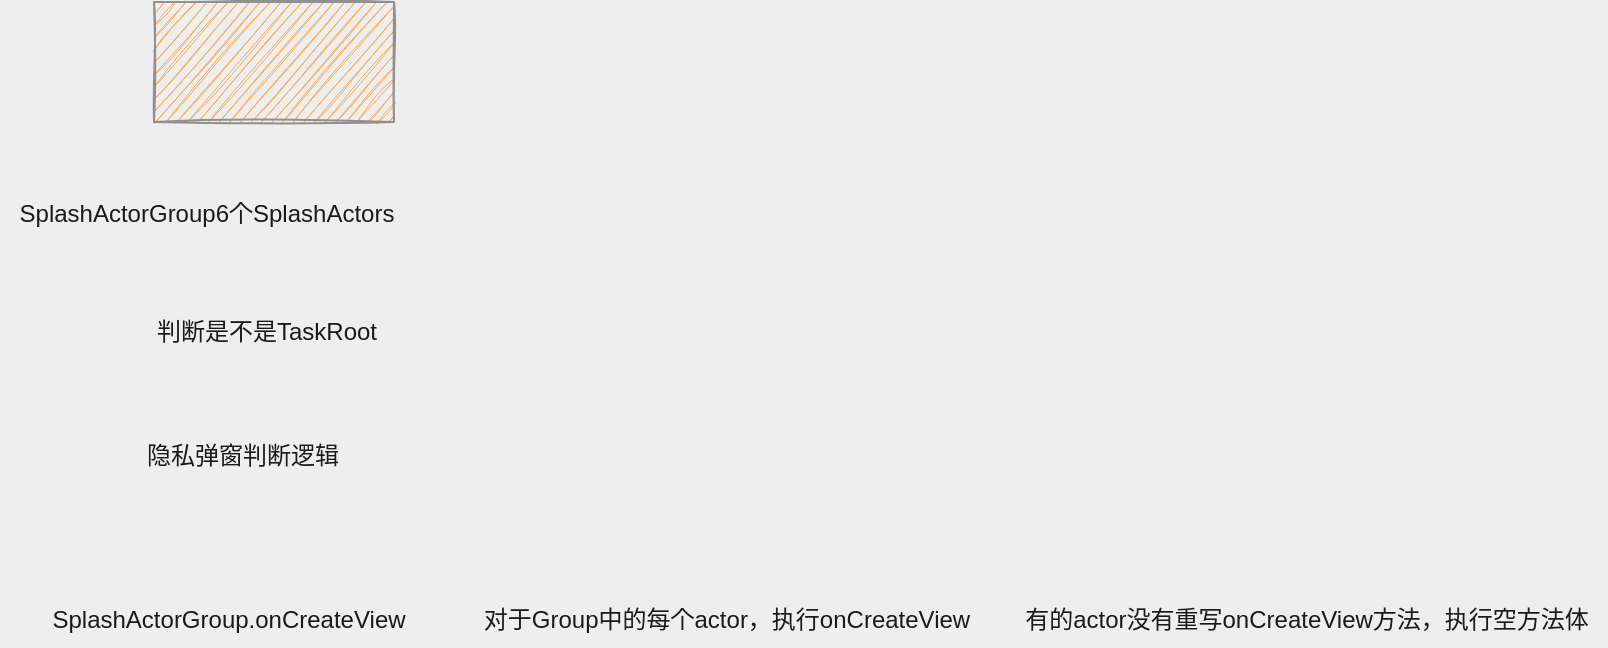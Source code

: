 <mxfile version="20.0.4" type="github" pages="2">
  <diagram id="1vxpSgq5csgqf0Tu3X_H" name="在微博">
    <mxGraphModel dx="946" dy="536" grid="0" gridSize="10" guides="1" tooltips="1" connect="1" arrows="1" fold="1" page="1" pageScale="1" pageWidth="827" pageHeight="1169" background="#EEEEEE" math="0" shadow="0">
      <root>
        <mxCell id="0" />
        <mxCell id="1" parent="0" />
        <mxCell id="3ZjeZrgAG58Rw7lWdJt2-2" value="" style="rounded=0;whiteSpace=wrap;html=1;sketch=1;fillColor=#F5AB50;strokeColor=#909090;fontColor=#1A1A1A;" vertex="1" parent="1">
          <mxGeometry x="262" y="131" width="120" height="60" as="geometry" />
        </mxCell>
        <mxCell id="3ZjeZrgAG58Rw7lWdJt2-4" value="判断是不是TaskRoot" style="text;html=1;align=center;verticalAlign=middle;resizable=0;points=[];autosize=1;strokeColor=none;fillColor=none;fontColor=#1A1A1A;" vertex="1" parent="1">
          <mxGeometry x="254" y="283" width="128" height="26" as="geometry" />
        </mxCell>
        <mxCell id="3ZjeZrgAG58Rw7lWdJt2-5" value="隐私弹窗判断逻辑" style="text;html=1;align=center;verticalAlign=middle;resizable=0;points=[];autosize=1;strokeColor=none;fillColor=none;fontColor=#1A1A1A;" vertex="1" parent="1">
          <mxGeometry x="249" y="345" width="114" height="26" as="geometry" />
        </mxCell>
        <mxCell id="3ZjeZrgAG58Rw7lWdJt2-6" value="SplashActorGroup6个SplashActors" style="text;html=1;align=center;verticalAlign=middle;resizable=0;points=[];autosize=1;strokeColor=none;fillColor=none;fontColor=#1A1A1A;" vertex="1" parent="1">
          <mxGeometry x="185" y="224" width="205" height="26" as="geometry" />
        </mxCell>
        <mxCell id="3ZjeZrgAG58Rw7lWdJt2-7" value="SplashActorGroup.onCreateView" style="text;html=1;align=center;verticalAlign=middle;resizable=0;points=[];autosize=1;strokeColor=none;fillColor=none;fontColor=#1A1A1A;" vertex="1" parent="1">
          <mxGeometry x="201" y="427" width="195" height="26" as="geometry" />
        </mxCell>
        <mxCell id="3ZjeZrgAG58Rw7lWdJt2-9" value="对于Group中的每个actor，执行onCreateView" style="text;html=1;align=center;verticalAlign=middle;resizable=0;points=[];autosize=1;strokeColor=none;fillColor=none;fontColor=#1A1A1A;" vertex="1" parent="1">
          <mxGeometry x="417" y="427" width="261" height="26" as="geometry" />
        </mxCell>
        <mxCell id="3ZjeZrgAG58Rw7lWdJt2-10" value="有的actor没有重写onCreateView方法，执行空方法体" style="text;html=1;align=center;verticalAlign=middle;resizable=0;points=[];autosize=1;strokeColor=none;fillColor=none;fontColor=#1A1A1A;" vertex="1" parent="1">
          <mxGeometry x="688" y="427" width="300" height="26" as="geometry" />
        </mxCell>
      </root>
    </mxGraphModel>
  </diagram>
  <diagram id="6LzY-GwxLYfI5oQ5h1-i" name="毕业论文">
    <mxGraphModel dx="946" dy="646" grid="0" gridSize="10" guides="1" tooltips="1" connect="1" arrows="1" fold="1" page="1" pageScale="1" pageWidth="827" pageHeight="1169" background="#ffffff" math="1" shadow="0">
      <root>
        <mxCell id="0" />
        <mxCell id="1" parent="0" />
        <mxCell id="in8CJnlPPp7zi62RLzR5-90" value="" style="group;rounded=0;" parent="1" vertex="1" connectable="0">
          <mxGeometry x="499" y="676" width="182" height="255" as="geometry" />
        </mxCell>
        <mxCell id="in8CJnlPPp7zi62RLzR5-53" value="" style="shape=cylinder3;whiteSpace=wrap;html=1;boundedLbl=1;backgroundOutline=1;size=15;fillColor=#fff2cc;strokeColor=#d6b656;rounded=0;" parent="in8CJnlPPp7zi62RLzR5-90" vertex="1">
          <mxGeometry width="182" height="255" as="geometry" />
        </mxCell>
        <mxCell id="in8CJnlPPp7zi62RLzR5-27" value="$$R_1$$" style="shape=cylinder3;whiteSpace=wrap;html=1;boundedLbl=1;backgroundOutline=1;size=15;fillColor=#d5e8d4;strokeColor=#82b366;rounded=0;" parent="in8CJnlPPp7zi62RLzR5-90" vertex="1">
          <mxGeometry x="28" y="41" width="129" height="79" as="geometry" />
        </mxCell>
        <mxCell id="in8CJnlPPp7zi62RLzR5-28" value="$$R_2$$" style="shape=cylinder3;whiteSpace=wrap;html=1;boundedLbl=1;backgroundOutline=1;size=15;fillColor=#dae8fc;strokeColor=#6c8ebf;rounded=0;" parent="in8CJnlPPp7zi62RLzR5-90" vertex="1">
          <mxGeometry x="28" y="131" width="129" height="79" as="geometry" />
        </mxCell>
        <mxCell id="wbnTD-iwvaI9E5Lmj2qQ-2" value="$$R_1$$" style="shape=cylinder3;whiteSpace=wrap;html=1;boundedLbl=1;backgroundOutline=1;size=15;fillColor=#d5e8d4;strokeColor=#82b366;rounded=0;" parent="1" vertex="1">
          <mxGeometry x="499" y="145" width="60" height="80" as="geometry" />
        </mxCell>
        <mxCell id="wbnTD-iwvaI9E5Lmj2qQ-3" value="$$R_2$$" style="shape=cylinder3;whiteSpace=wrap;html=1;boundedLbl=1;backgroundOutline=1;size=15;fillColor=#dae8fc;strokeColor=#6c8ebf;rounded=0;" parent="1" vertex="1">
          <mxGeometry x="499" y="251" width="60" height="80" as="geometry" />
        </mxCell>
        <mxCell id="wbnTD-iwvaI9E5Lmj2qQ-4" value="真实环境" style="rounded=0;whiteSpace=wrap;html=1;fillColor=#dae8fc;strokeColor=#6c8ebf;" parent="1" vertex="1">
          <mxGeometry x="72" y="291" width="90" height="40" as="geometry" />
        </mxCell>
        <mxCell id="wbnTD-iwvaI9E5Lmj2qQ-5" value="仿真器环境" style="rounded=0;whiteSpace=wrap;html=1;fillColor=#d5e8d4;strokeColor=#82b366;" parent="1" vertex="1">
          <mxGeometry x="72" y="145" width="90" height="40" as="geometry" />
        </mxCell>
        <mxCell id="LDNhD_ikxuT9xY4Xif5G-1" style="edgeStyle=orthogonalEdgeStyle;rounded=0;orthogonalLoop=1;jettySize=auto;html=1;exitX=1;exitY=0.5;exitDx=0;exitDy=0;exitPerimeter=0;entryX=1;entryY=0.5;entryDx=0;entryDy=0;entryPerimeter=0;fontSize=14;strokeWidth=2;" parent="1" source="wbnTD-iwvaI9E5Lmj2qQ-6" target="wbnTD-iwvaI9E5Lmj2qQ-2" edge="1">
          <mxGeometry relative="1" as="geometry">
            <Array as="points">
              <mxPoint x="681" y="414" />
              <mxPoint x="681" y="185" />
            </Array>
          </mxGeometry>
        </mxCell>
        <mxCell id="LDNhD_ikxuT9xY4Xif5G-4" value="使用离线数据初始化" style="edgeLabel;html=1;align=center;verticalAlign=middle;resizable=0;points=[];fontSize=14;rounded=0;" parent="LDNhD_ikxuT9xY4Xif5G-1" vertex="1" connectable="0">
          <mxGeometry x="-0.418" y="1" relative="1" as="geometry">
            <mxPoint x="1" as="offset" />
          </mxGeometry>
        </mxCell>
        <mxCell id="wbnTD-iwvaI9E5Lmj2qQ-6" value="$$离线数据D$$" style="shape=cylinder3;whiteSpace=wrap;html=1;boundedLbl=1;backgroundOutline=1;size=15;fillColor=#dae8fc;strokeColor=#6c8ebf;rounded=0;" parent="1" vertex="1">
          <mxGeometry x="305" y="374" width="100" height="80" as="geometry" />
        </mxCell>
        <mxCell id="LDNhD_ikxuT9xY4Xif5G-2" value="" style="endArrow=classic;html=1;rounded=0;fontSize=14;strokeWidth=2;entryX=1;entryY=0.5;entryDx=0;entryDy=0;entryPerimeter=0;" parent="1" target="wbnTD-iwvaI9E5Lmj2qQ-3" edge="1">
          <mxGeometry width="50" height="50" relative="1" as="geometry">
            <mxPoint x="683" y="291" as="sourcePoint" />
            <mxPoint x="563" y="301.5" as="targetPoint" />
          </mxGeometry>
        </mxCell>
        <mxCell id="pvRorkdOcFRVt22xa30s-7" value="$$Agent$$" style="text;html=1;align=center;verticalAlign=middle;resizable=0;points=[];autosize=1;strokeColor=none;fillColor=none;rounded=0;" parent="1" vertex="1">
          <mxGeometry x="324.647" y="139" width="68" height="18" as="geometry" />
        </mxCell>
        <mxCell id="LDNhD_ikxuT9xY4Xif5G-23" value="" style="endArrow=none;html=1;rounded=0;fontSize=14;strokeWidth=2;entryX=0;entryY=0.5;entryDx=0;entryDy=0;entryPerimeter=0;edgeStyle=orthogonalEdgeStyle;fillColor=#dae8fc;strokeColor=#6c8ebf;" parent="1" edge="1">
          <mxGeometry width="50" height="50" relative="1" as="geometry">
            <mxPoint x="470" y="207" as="sourcePoint" />
            <mxPoint x="500" y="291" as="targetPoint" />
            <Array as="points">
              <mxPoint x="470" y="291" />
            </Array>
          </mxGeometry>
        </mxCell>
        <mxCell id="LDNhD_ikxuT9xY4Xif5G-24" value="" style="endArrow=none;html=1;rounded=0;fontSize=14;strokeWidth=2;entryX=0;entryY=0;entryDx=0;entryDy=27.5;entryPerimeter=0;edgeStyle=orthogonalEdgeStyle;fillColor=#d5e8d4;strokeColor=#82b366;" parent="1" edge="1">
          <mxGeometry width="50" height="50" relative="1" as="geometry">
            <mxPoint x="470" y="208" as="sourcePoint" />
            <mxPoint x="500" y="172.5" as="targetPoint" />
            <Array as="points">
              <mxPoint x="470" y="173" />
            </Array>
          </mxGeometry>
        </mxCell>
        <mxCell id="pvRorkdOcFRVt22xa30s-8" value="" style="group;rounded=0;" parent="1" vertex="1" connectable="0">
          <mxGeometry x="271" y="168.78" width="200.82" height="173.22" as="geometry" />
        </mxCell>
        <mxCell id="pvRorkdOcFRVt22xa30s-6" value="" style="rounded=0;whiteSpace=wrap;html=1;strokeColor=#d6b656;perimeterSpacing=0;fillColor=#fff2cc;" parent="pvRorkdOcFRVt22xa30s-8" vertex="1">
          <mxGeometry width="186" height="150.22" as="geometry" />
        </mxCell>
        <mxCell id="pvRorkdOcFRVt22xa30s-3" value="$$Actor1$$" style="rounded=0;whiteSpace=wrap;html=1;strokeColor=#3399FF;" parent="pvRorkdOcFRVt22xa30s-8" vertex="1">
          <mxGeometry x="11.001" y="28.766" width="71.314" height="28.766" as="geometry" />
        </mxCell>
        <mxCell id="pvRorkdOcFRVt22xa30s-4" value="$$Actor2$$" style="rounded=0;whiteSpace=wrap;html=1;strokeColor=#3399FF;" parent="pvRorkdOcFRVt22xa30s-8" vertex="1">
          <mxGeometry x="57.343" y="117.222" width="71.314" height="28.766" as="geometry" />
        </mxCell>
        <mxCell id="LDNhD_ikxuT9xY4Xif5G-8" value="$$Critic$$" style="rounded=0;whiteSpace=wrap;html=1;strokeColor=#3399FF;" parent="pvRorkdOcFRVt22xa30s-8" vertex="1">
          <mxGeometry x="98.161" y="28.766" width="71.314" height="28.766" as="geometry" />
        </mxCell>
        <mxCell id="LDNhD_ikxuT9xY4Xif5G-11" value="" style="endArrow=classic;startArrow=classic;html=1;rounded=0;fontSize=14;strokeWidth=2;edgeStyle=orthogonalEdgeStyle;entryX=0;entryY=0.5;entryDx=0;entryDy=0;exitX=1;exitY=0.5;exitDx=0;exitDy=0;fillColor=#dae8fc;strokeColor=#6c8ebf;" parent="1" source="wbnTD-iwvaI9E5Lmj2qQ-4" target="pvRorkdOcFRVt22xa30s-3" edge="1">
          <mxGeometry width="50" height="50" relative="1" as="geometry">
            <mxPoint x="324" y="295" as="sourcePoint" />
            <mxPoint x="374" y="245" as="targetPoint" />
          </mxGeometry>
        </mxCell>
        <mxCell id="LDNhD_ikxuT9xY4Xif5G-16" value="与真实环境交互" style="edgeLabel;html=1;align=center;verticalAlign=middle;resizable=0;points=[];fontSize=14;rounded=0;" parent="LDNhD_ikxuT9xY4Xif5G-11" vertex="1" connectable="0">
          <mxGeometry x="0.095" y="2" relative="1" as="geometry">
            <mxPoint as="offset" />
          </mxGeometry>
        </mxCell>
        <mxCell id="LDNhD_ikxuT9xY4Xif5G-25" value="" style="endArrow=classic;html=1;rounded=0;fontSize=14;strokeWidth=2;" parent="1" target="LDNhD_ikxuT9xY4Xif5G-8" edge="1">
          <mxGeometry width="50" height="50" relative="1" as="geometry">
            <mxPoint x="472" y="210" as="sourcePoint" />
            <mxPoint x="374" y="245" as="targetPoint" />
          </mxGeometry>
        </mxCell>
        <mxCell id="LDNhD_ikxuT9xY4Xif5G-18" value="" style="endArrow=classic;startArrow=classic;html=1;rounded=0;fontSize=14;strokeWidth=2;entryX=0.5;entryY=1;entryDx=0;entryDy=0;entryPerimeter=0;edgeStyle=orthogonalEdgeStyle;exitX=0.5;exitY=1;exitDx=0;exitDy=0;fillColor=#dae8fc;strokeColor=#6c8ebf;" parent="1" source="pvRorkdOcFRVt22xa30s-3" target="wbnTD-iwvaI9E5Lmj2qQ-3" edge="1">
          <mxGeometry width="50" height="50" relative="1" as="geometry">
            <mxPoint x="324" y="295" as="sourcePoint" />
            <mxPoint x="374" y="245" as="targetPoint" />
            <Array as="points">
              <mxPoint x="318" y="355" />
              <mxPoint x="529" y="355" />
            </Array>
          </mxGeometry>
        </mxCell>
        <mxCell id="LDNhD_ikxuT9xY4Xif5G-26" value="真实环境中的转移" style="edgeLabel;html=1;align=center;verticalAlign=middle;resizable=0;points=[];fontSize=14;rounded=0;" parent="LDNhD_ikxuT9xY4Xif5G-18" vertex="1" connectable="0">
          <mxGeometry x="0.11" y="-1" relative="1" as="geometry">
            <mxPoint as="offset" />
          </mxGeometry>
        </mxCell>
        <mxCell id="LDNhD_ikxuT9xY4Xif5G-31" style="edgeStyle=orthogonalEdgeStyle;rounded=0;orthogonalLoop=1;jettySize=auto;html=1;exitX=0;exitY=0;exitDx=0;exitDy=52.5;exitPerimeter=0;fontSize=14;strokeWidth=2;fillColor=#dae8fc;strokeColor=#6c8ebf;" parent="1" source="wbnTD-iwvaI9E5Lmj2qQ-3" edge="1">
          <mxGeometry relative="1" as="geometry">
            <mxPoint x="401" y="303" as="targetPoint" />
          </mxGeometry>
        </mxCell>
        <mxCell id="LDNhD_ikxuT9xY4Xif5G-10" style="edgeStyle=orthogonalEdgeStyle;rounded=0;orthogonalLoop=1;jettySize=auto;html=1;exitX=0.5;exitY=0;exitDx=0;exitDy=0;entryX=0.5;entryY=0;entryDx=0;entryDy=0;entryPerimeter=0;fontSize=14;strokeWidth=2;fillColor=#d5e8d4;strokeColor=#82b366;" parent="1" source="pvRorkdOcFRVt22xa30s-3" target="wbnTD-iwvaI9E5Lmj2qQ-2" edge="1">
          <mxGeometry relative="1" as="geometry" />
        </mxCell>
        <mxCell id="LDNhD_ikxuT9xY4Xif5G-27" value="仿真器中的转移" style="edgeLabel;html=1;align=center;verticalAlign=middle;resizable=0;points=[];fontSize=14;rounded=0;" parent="LDNhD_ikxuT9xY4Xif5G-10" vertex="1" connectable="0">
          <mxGeometry x="-0.112" y="4" relative="1" as="geometry">
            <mxPoint as="offset" />
          </mxGeometry>
        </mxCell>
        <mxCell id="LDNhD_ikxuT9xY4Xif5G-14" value="" style="endArrow=classic;startArrow=classic;html=1;rounded=0;fontSize=14;strokeWidth=2;entryX=1;entryY=0.5;entryDx=0;entryDy=0;edgeStyle=orthogonalEdgeStyle;exitX=0.5;exitY=0;exitDx=0;exitDy=0;fillColor=#d5e8d4;strokeColor=#82b366;" parent="1" source="pvRorkdOcFRVt22xa30s-3" target="wbnTD-iwvaI9E5Lmj2qQ-5" edge="1">
          <mxGeometry width="50" height="50" relative="1" as="geometry">
            <mxPoint x="324" y="195" as="sourcePoint" />
            <mxPoint x="158" y="356" as="targetPoint" />
          </mxGeometry>
        </mxCell>
        <mxCell id="LDNhD_ikxuT9xY4Xif5G-19" value="与仿真器交互" style="edgeLabel;html=1;align=center;verticalAlign=middle;resizable=0;points=[];fontSize=14;rounded=0;" parent="LDNhD_ikxuT9xY4Xif5G-14" vertex="1" connectable="0">
          <mxGeometry x="0.394" y="1" relative="1" as="geometry">
            <mxPoint as="offset" />
          </mxGeometry>
        </mxCell>
        <mxCell id="in8CJnlPPp7zi62RLzR5-29" value="真实环境" style="rounded=0;whiteSpace=wrap;html=1;fillColor=#dae8fc;strokeColor=#6c8ebf;" parent="1" vertex="1">
          <mxGeometry x="72" y="834" width="102" height="52" as="geometry" />
        </mxCell>
        <mxCell id="in8CJnlPPp7zi62RLzR5-30" value="仿真器环境" style="rounded=0;whiteSpace=wrap;html=1;fillColor=#d5e8d4;strokeColor=#82b366;" parent="1" vertex="1">
          <mxGeometry x="73" y="729.25" width="101" height="54.5" as="geometry" />
        </mxCell>
        <mxCell id="in8CJnlPPp7zi62RLzR5-33" value="&lt;font style=&quot;font-size: 13px&quot;&gt;$$离线数据D$$&lt;/font&gt;" style="shape=cylinder3;whiteSpace=wrap;html=1;boundedLbl=1;backgroundOutline=1;size=15;fillColor=#dae8fc;strokeColor=#6c8ebf;rounded=0;" parent="1" vertex="1">
          <mxGeometry x="540" y="1006" width="100" height="80" as="geometry" />
        </mxCell>
        <mxCell id="in8CJnlPPp7zi62RLzR5-60" value="" style="endArrow=none;html=1;rounded=0;edgeStyle=orthogonalEdgeStyle;exitX=1;exitY=0.5;exitDx=0;exitDy=0;exitPerimeter=0;strokeWidth=2;" parent="1" source="in8CJnlPPp7zi62RLzR5-33" edge="1">
          <mxGeometry width="50" height="50" relative="1" as="geometry">
            <mxPoint x="730" y="1056" as="sourcePoint" />
            <mxPoint x="816" y="754" as="targetPoint" />
          </mxGeometry>
        </mxCell>
        <mxCell id="in8CJnlPPp7zi62RLzR5-63" value="&lt;font style=&quot;font-size: 18px&quot;&gt;初始化&lt;/font&gt;" style="edgeLabel;html=1;align=center;verticalAlign=middle;resizable=0;points=[];rounded=0;" parent="in8CJnlPPp7zi62RLzR5-60" vertex="1" connectable="0">
          <mxGeometry x="0.211" relative="1" as="geometry">
            <mxPoint as="offset" />
          </mxGeometry>
        </mxCell>
        <mxCell id="in8CJnlPPp7zi62RLzR5-61" value="" style="endArrow=classic;html=1;rounded=0;entryX=1;entryY=0.5;entryDx=0;entryDy=0;entryPerimeter=0;strokeWidth=2;" parent="1" edge="1">
          <mxGeometry width="50" height="50" relative="1" as="geometry">
            <mxPoint x="816" y="754" as="sourcePoint" />
            <mxPoint x="656.0" y="754.5" as="targetPoint" />
            <Array as="points" />
          </mxGeometry>
        </mxCell>
        <mxCell id="in8CJnlPPp7zi62RLzR5-62" value="" style="endArrow=classic;html=1;rounded=0;entryX=1;entryY=0;entryDx=0;entryDy=51.75;entryPerimeter=0;strokeWidth=2;" parent="1" target="in8CJnlPPp7zi62RLzR5-28" edge="1">
          <mxGeometry width="50" height="50" relative="1" as="geometry">
            <mxPoint x="815" y="859" as="sourcePoint" />
            <mxPoint x="662.0" y="864.5" as="targetPoint" />
            <Array as="points" />
          </mxGeometry>
        </mxCell>
        <mxCell id="in8CJnlPPp7zi62RLzR5-74" value="&lt;font style=&quot;font-size: 18px&quot;&gt;$$Agent$$&lt;/font&gt;" style="rounded=0;whiteSpace=wrap;html=1;fontSize=13;strokeWidth=2;fillColor=#f8cecc;strokeColor=#b85450;" parent="1" vertex="1">
          <mxGeometry x="242" y="722" width="118" height="163" as="geometry" />
        </mxCell>
        <mxCell id="in8CJnlPPp7zi62RLzR5-75" value="" style="endArrow=classic;startArrow=classic;html=1;rounded=0;fontSize=18;strokeWidth=2;exitX=1;exitY=0.5;exitDx=0;exitDy=0;entryX=0;entryY=0.5;entryDx=0;entryDy=0;entryPerimeter=0;dashed=1;" parent="1" source="in8CJnlPPp7zi62RLzR5-30" target="in8CJnlPPp7zi62RLzR5-27" edge="1">
          <mxGeometry width="50" height="50" relative="1" as="geometry">
            <mxPoint x="423" y="880" as="sourcePoint" />
            <mxPoint x="473" y="830" as="targetPoint" />
          </mxGeometry>
        </mxCell>
        <mxCell id="in8CJnlPPp7zi62RLzR5-77" value="$$\{s,a,r,s&#39;,d\}$$" style="edgeLabel;html=1;align=center;verticalAlign=middle;resizable=0;points=[];fontSize=18;rounded=0;" parent="in8CJnlPPp7zi62RLzR5-75" vertex="1" connectable="0">
          <mxGeometry x="0.46" y="2" relative="1" as="geometry">
            <mxPoint as="offset" />
          </mxGeometry>
        </mxCell>
        <mxCell id="in8CJnlPPp7zi62RLzR5-76" value="" style="endArrow=classic;startArrow=classic;html=1;rounded=0;fontSize=18;strokeWidth=2;exitX=1;exitY=0.25;exitDx=0;exitDy=0;entryX=0;entryY=0.5;entryDx=0;entryDy=0;entryPerimeter=0;dashed=1;" parent="1" source="in8CJnlPPp7zi62RLzR5-29" target="in8CJnlPPp7zi62RLzR5-28" edge="1">
          <mxGeometry width="50" height="50" relative="1" as="geometry">
            <mxPoint x="423" y="880" as="sourcePoint" />
            <mxPoint x="473" y="830" as="targetPoint" />
          </mxGeometry>
        </mxCell>
        <mxCell id="in8CJnlPPp7zi62RLzR5-79" value="$$\{s,a,r,s&#39;,d\}$$" style="edgeLabel;html=1;align=center;verticalAlign=middle;resizable=0;points=[];fontSize=18;rounded=0;" parent="1" vertex="1" connectable="0">
          <mxGeometry x="429.997" y="846.5" as="geometry" />
        </mxCell>
        <mxCell id="in8CJnlPPp7zi62RLzR5-85" value="" style="group;rounded=0;" parent="1" vertex="1" connectable="0">
          <mxGeometry x="234" y="1186" width="191" height="235" as="geometry" />
        </mxCell>
        <mxCell id="in8CJnlPPp7zi62RLzR5-86" value="" style="rounded=0;whiteSpace=wrap;html=1;strokeColor=#b85450;perimeterSpacing=0;fillColor=#f8cecc;" parent="in8CJnlPPp7zi62RLzR5-85" vertex="1">
          <mxGeometry width="194.024" height="230.864" as="geometry" />
        </mxCell>
        <mxCell id="in8CJnlPPp7zi62RLzR5-87" value="&lt;font style=&quot;font-size: 14px&quot;&gt;$$Actor_1$$&lt;/font&gt;" style="rounded=0;whiteSpace=wrap;html=1;strokeColor=#3399FF;" parent="in8CJnlPPp7zi62RLzR5-85" vertex="1">
          <mxGeometry x="99.608" y="39.473" width="87.747" height="46.816" as="geometry" />
        </mxCell>
        <mxCell id="in8CJnlPPp7zi62RLzR5-88" value="&lt;font style=&quot;font-size: 14px&quot;&gt;$$Actor_2$$&lt;/font&gt;" style="rounded=0;whiteSpace=wrap;html=1;strokeColor=#3399FF;" parent="in8CJnlPPp7zi62RLzR5-85" vertex="1">
          <mxGeometry x="102.684" y="144.0" width="88.312" height="44.98" as="geometry" />
        </mxCell>
        <mxCell id="in8CJnlPPp7zi62RLzR5-89" value="&lt;font style=&quot;font-size: 14px&quot;&gt;$$Critic$$&lt;/font&gt;" style="rounded=0;whiteSpace=wrap;html=1;strokeColor=#3399FF;" parent="in8CJnlPPp7zi62RLzR5-85" vertex="1">
          <mxGeometry x="6.161" y="39.473" width="84.204" height="44.98" as="geometry" />
        </mxCell>
        <mxCell id="in8CJnlPPp7zi62RLzR5-97" value="" style="endArrow=classic;startArrow=classic;html=1;rounded=0;dashed=1;fontSize=18;strokeWidth=2;entryX=0.5;entryY=1;entryDx=0;entryDy=0;exitX=0;exitY=0.5;exitDx=0;exitDy=0;edgeStyle=orthogonalEdgeStyle;" parent="in8CJnlPPp7zi62RLzR5-85" source="in8CJnlPPp7zi62RLzR5-88" target="in8CJnlPPp7zi62RLzR5-89" edge="1">
          <mxGeometry width="50" height="50" relative="1" as="geometry">
            <mxPoint x="150" y="52" as="sourcePoint" />
            <mxPoint x="200" y="2" as="targetPoint" />
          </mxGeometry>
        </mxCell>
        <mxCell id="in8CJnlPPp7zi62RLzR5-102" value="" style="endArrow=classic;startArrow=classic;html=1;rounded=0;fontSize=18;strokeWidth=2;entryX=0.5;entryY=0;entryDx=0;entryDy=0;exitX=0.5;exitY=0;exitDx=0;exitDy=0;edgeStyle=orthogonalEdgeStyle;" parent="in8CJnlPPp7zi62RLzR5-85" source="in8CJnlPPp7zi62RLzR5-89" target="in8CJnlPPp7zi62RLzR5-87" edge="1">
          <mxGeometry width="50" height="50" relative="1" as="geometry">
            <mxPoint x="189" y="67" as="sourcePoint" />
            <mxPoint x="239" y="17" as="targetPoint" />
            <Array as="points">
              <mxPoint x="48" y="10" />
              <mxPoint x="144" y="10" />
            </Array>
          </mxGeometry>
        </mxCell>
        <mxCell id="in8CJnlPPp7zi62RLzR5-93" value="" style="shape=cylinder3;whiteSpace=wrap;html=1;boundedLbl=1;backgroundOutline=1;size=15;fillColor=#fff2cc;strokeColor=#d6b656;rounded=0;" parent="1" vertex="1">
          <mxGeometry x="596" y="1173" width="182" height="255" as="geometry" />
        </mxCell>
        <mxCell id="in8CJnlPPp7zi62RLzR5-94" value="$$R_1$$" style="shape=cylinder3;whiteSpace=wrap;html=1;boundedLbl=1;backgroundOutline=1;size=15;fillColor=#d5e8d4;strokeColor=#82b366;rounded=0;" parent="1" vertex="1">
          <mxGeometry x="622.5" y="1216" width="129" height="79" as="geometry" />
        </mxCell>
        <mxCell id="in8CJnlPPp7zi62RLzR5-95" value="$$R_2$$" style="shape=cylinder3;whiteSpace=wrap;html=1;boundedLbl=1;backgroundOutline=1;size=15;fillColor=#dae8fc;strokeColor=#6c8ebf;rounded=0;" parent="1" vertex="1">
          <mxGeometry x="622.5" y="1322.22" width="129" height="79" as="geometry" />
        </mxCell>
        <mxCell id="in8CJnlPPp7zi62RLzR5-96" value="$$Agent$$" style="text;html=1;align=center;verticalAlign=middle;resizable=0;points=[];autosize=1;strokeColor=none;fillColor=none;fontSize=18;rounded=0;" parent="1" vertex="1">
          <mxGeometry x="281" y="1151" width="97" height="26" as="geometry" />
        </mxCell>
        <mxCell id="in8CJnlPPp7zi62RLzR5-98" value="" style="endArrow=classic;startArrow=classic;html=1;rounded=0;fontSize=18;strokeWidth=2;entryX=0;entryY=0.5;entryDx=0;entryDy=0;entryPerimeter=0;exitX=1;exitY=0.75;exitDx=0;exitDy=0;" parent="1" source="in8CJnlPPp7zi62RLzR5-86" target="in8CJnlPPp7zi62RLzR5-95" edge="1">
          <mxGeometry width="50" height="50" relative="1" as="geometry">
            <mxPoint x="423" y="1253" as="sourcePoint" />
            <mxPoint x="473" y="1203" as="targetPoint" />
          </mxGeometry>
        </mxCell>
        <mxCell id="in8CJnlPPp7zi62RLzR5-99" value="$$\{s,a,r,s&#39;\}_{real}$$" style="edgeLabel;html=1;align=center;verticalAlign=middle;resizable=0;points=[];fontSize=18;rounded=0;" parent="in8CJnlPPp7zi62RLzR5-98" vertex="1" connectable="0">
          <mxGeometry x="-0.139" y="6" relative="1" as="geometry">
            <mxPoint as="offset" />
          </mxGeometry>
        </mxCell>
        <mxCell id="in8CJnlPPp7zi62RLzR5-100" value="" style="endArrow=classic;startArrow=classic;html=1;rounded=0;fontSize=18;strokeWidth=2;exitX=1;exitY=0.75;exitDx=0;exitDy=0;" parent="1" target="in8CJnlPPp7zi62RLzR5-94" edge="1">
          <mxGeometry width="50" height="50" relative="1" as="geometry">
            <mxPoint x="421.354" y="1247.598" as="sourcePoint" />
            <mxPoint x="615.83" y="1250.17" as="targetPoint" />
          </mxGeometry>
        </mxCell>
        <mxCell id="in8CJnlPPp7zi62RLzR5-101" value="$$\{s,a,r,s&#39;\}_{sim}$$" style="edgeLabel;html=1;align=center;verticalAlign=middle;resizable=0;points=[];fontSize=18;rounded=0;" parent="in8CJnlPPp7zi62RLzR5-100" vertex="1" connectable="0">
          <mxGeometry x="-0.139" y="6" relative="1" as="geometry">
            <mxPoint as="offset" />
          </mxGeometry>
        </mxCell>
        <mxCell id="in8CJnlPPp7zi62RLzR5-103" value="" style="endArrow=classic;html=1;rounded=0;fontSize=18;strokeWidth=2;entryX=0.5;entryY=1;entryDx=0;entryDy=0;edgeStyle=orthogonalEdgeStyle;" parent="1" target="in8CJnlPPp7zi62RLzR5-87" edge="1">
          <mxGeometry width="50" height="50" relative="1" as="geometry">
            <mxPoint x="598" y="1362" as="sourcePoint" />
            <mxPoint x="536" y="1319" as="targetPoint" />
            <Array as="points">
              <mxPoint x="598" y="1306" />
              <mxPoint x="378" y="1306" />
            </Array>
          </mxGeometry>
        </mxCell>
        <mxCell id="in8CJnlPPp7zi62RLzR5-104" value="" style="rounded=0;whiteSpace=wrap;html=1;fontSize=14;strokeWidth=2;fillColor=#fff2cc;strokeColor=#d6b656;" parent="1" vertex="1">
          <mxGeometry x="230" y="1569" width="200" height="251" as="geometry" />
        </mxCell>
        <mxCell id="in8CJnlPPp7zi62RLzR5-105" value="&lt;font style=&quot;font-size: 18px&quot;&gt;$$Sim_{bias}$$&lt;/font&gt;" style="rounded=0;whiteSpace=wrap;html=1;fontSize=14;strokeWidth=2;fillColor=#d5e8d4;strokeColor=#82b366;" parent="1" vertex="1">
          <mxGeometry x="274.5" y="1713" width="120" height="60" as="geometry" />
        </mxCell>
        <mxCell id="in8CJnlPPp7zi62RLzR5-106" value="&lt;font style=&quot;font-size: 18px&quot;&gt;$$Env_{real}$$&lt;/font&gt;" style="rounded=0;whiteSpace=wrap;html=1;fontSize=14;strokeWidth=2;fillColor=#dae8fc;strokeColor=#6c8ebf;" parent="1" vertex="1">
          <mxGeometry x="272.65" y="1595" width="120" height="60" as="geometry" />
        </mxCell>
        <mxCell id="in8CJnlPPp7zi62RLzR5-107" value="&lt;span style=&quot;font-size: 18px&quot;&gt;$$Env$$&lt;/span&gt;" style="text;html=1;align=center;verticalAlign=middle;resizable=0;points=[];autosize=1;strokeColor=none;fillColor=none;fontSize=14;rounded=0;" parent="1" vertex="1">
          <mxGeometry x="294" y="1538" width="81" height="23" as="geometry" />
        </mxCell>
        <mxCell id="in8CJnlPPp7zi62RLzR5-108" value="$$Agent$$" style="rounded=0;whiteSpace=wrap;html=1;fontSize=18;strokeWidth=2;fillColor=#f8cecc;strokeColor=#b85450;" parent="1" vertex="1">
          <mxGeometry x="634" y="1615" width="154" height="142" as="geometry" />
        </mxCell>
        <mxCell id="in8CJnlPPp7zi62RLzR5-109" value="" style="endArrow=classic;html=1;rounded=0;fontSize=18;strokeWidth=2;entryX=1;entryY=0.5;entryDx=0;entryDy=0;exitX=0;exitY=0.5;exitDx=0;exitDy=0;edgeStyle=orthogonalEdgeStyle;" parent="1" edge="1">
          <mxGeometry width="50" height="50" relative="1" as="geometry">
            <mxPoint x="635.0" y="1686" as="sourcePoint" />
            <mxPoint x="395.5" y="1627" as="targetPoint" />
            <Array as="points">
              <mxPoint x="559" y="1686" />
              <mxPoint x="559" y="1627" />
            </Array>
          </mxGeometry>
        </mxCell>
        <mxCell id="in8CJnlPPp7zi62RLzR5-110" style="edgeStyle=orthogonalEdgeStyle;rounded=0;orthogonalLoop=1;jettySize=auto;html=1;exitX=0;exitY=0.5;exitDx=0;exitDy=0;fontSize=18;strokeWidth=2;" parent="1" edge="1">
          <mxGeometry relative="1" as="geometry">
            <mxPoint x="628.0" y="1686" as="sourcePoint" />
            <mxPoint x="394" y="1743" as="targetPoint" />
            <Array as="points">
              <mxPoint x="559" y="1686" />
              <mxPoint x="559" y="1743" />
            </Array>
          </mxGeometry>
        </mxCell>
        <mxCell id="in8CJnlPPp7zi62RLzR5-113" value="2.和仿真器&lt;br&gt;环境交互" style="edgeLabel;html=1;align=center;verticalAlign=middle;resizable=0;points=[];fontSize=18;rounded=0;" parent="in8CJnlPPp7zi62RLzR5-110" vertex="1" connectable="0">
          <mxGeometry x="0.479" y="-1" relative="1" as="geometry">
            <mxPoint x="17" as="offset" />
          </mxGeometry>
        </mxCell>
        <mxCell id="in8CJnlPPp7zi62RLzR5-111" value="1.和真实环境&lt;br&gt;交互有限次" style="edgeLabel;html=1;align=center;verticalAlign=middle;resizable=0;points=[];fontSize=18;rounded=0;" parent="in8CJnlPPp7zi62RLzR5-110" vertex="1" connectable="0">
          <mxGeometry x="0.479" y="-1" relative="1" as="geometry">
            <mxPoint x="19" y="-115" as="offset" />
          </mxGeometry>
        </mxCell>
        <mxCell id="I8broaYQvZQfQVy6rZKy-20" value="" style="group;rounded=0;" parent="1" vertex="1" connectable="0">
          <mxGeometry x="257" y="1932" width="354" height="393" as="geometry" />
        </mxCell>
        <mxCell id="I8broaYQvZQfQVy6rZKy-16" value="" style="group;rounded=0;" parent="I8broaYQvZQfQVy6rZKy-20" vertex="1" connectable="0">
          <mxGeometry x="145" width="182" height="182" as="geometry" />
        </mxCell>
        <mxCell id="I8broaYQvZQfQVy6rZKy-10" value="&lt;h2&gt;&lt;b&gt;无监督学习&lt;/b&gt;&lt;/h2&gt;" style="text;html=1;strokeColor=none;fillColor=none;align=center;verticalAlign=middle;whiteSpace=wrap;rounded=0;strokeWidth=5;" parent="I8broaYQvZQfQVy6rZKy-16" vertex="1">
          <mxGeometry x="54" y="73" width="128" height="44" as="geometry" />
        </mxCell>
        <mxCell id="I8broaYQvZQfQVy6rZKy-14" value="" style="ellipse;whiteSpace=wrap;html=1;aspect=fixed;strokeColor=#1A1A1A;strokeWidth=3;fillColor=none;rounded=0;" parent="I8broaYQvZQfQVy6rZKy-16" vertex="1">
          <mxGeometry width="182" height="182" as="geometry" />
        </mxCell>
        <mxCell id="I8broaYQvZQfQVy6rZKy-17" value="" style="group;rounded=0;" parent="I8broaYQvZQfQVy6rZKy-20" vertex="1" connectable="0">
          <mxGeometry width="354" height="393" as="geometry" />
        </mxCell>
        <mxCell id="I8broaYQvZQfQVy6rZKy-2" value="" style="ellipse;whiteSpace=wrap;html=1;aspect=fixed;strokeColor=#1A1A1A;strokeWidth=3;fillColor=none;rounded=0;" parent="I8broaYQvZQfQVy6rZKy-17" vertex="1">
          <mxGeometry width="182" height="182" as="geometry" />
        </mxCell>
        <mxCell id="I8broaYQvZQfQVy6rZKy-9" value="&lt;h2&gt;&lt;b&gt;监督学习&lt;/b&gt;&lt;/h2&gt;" style="text;html=1;strokeColor=none;fillColor=none;align=center;verticalAlign=middle;whiteSpace=wrap;rounded=0;strokeWidth=5;" parent="I8broaYQvZQfQVy6rZKy-17" vertex="1">
          <mxGeometry x="-9" y="75.5" width="124" height="31" as="geometry" />
        </mxCell>
        <mxCell id="I8broaYQvZQfQVy6rZKy-15" value="" style="ellipse;whiteSpace=wrap;html=1;aspect=fixed;strokeColor=#1A1A1A;strokeWidth=3;fillColor=none;rounded=0;" parent="I8broaYQvZQfQVy6rZKy-17" vertex="1">
          <mxGeometry x="74" y="125" width="182" height="182" as="geometry" />
        </mxCell>
        <mxCell id="I8broaYQvZQfQVy6rZKy-11" value="&lt;h2&gt;&lt;b&gt;强化学习&lt;/b&gt;&lt;/h2&gt;" style="text;html=1;strokeColor=none;fillColor=none;align=center;verticalAlign=middle;whiteSpace=wrap;rounded=0;strokeWidth=5;" parent="I8broaYQvZQfQVy6rZKy-17" vertex="1">
          <mxGeometry x="109.5" y="245" width="111" height="39" as="geometry" />
        </mxCell>
        <mxCell id="I8broaYQvZQfQVy6rZKy-21" value="" style="ellipse;whiteSpace=wrap;html=1;aspect=fixed;strokeColor=#1A1A1A;strokeWidth=5;fillColor=none;rounded=0;" parent="I8broaYQvZQfQVy6rZKy-17" vertex="1">
          <mxGeometry x="-13" y="-43" width="352" height="352" as="geometry" />
        </mxCell>
        <mxCell id="I8broaYQvZQfQVy6rZKy-22" value="&lt;b&gt;&lt;font style=&quot;font-size: 17px&quot;&gt;机器学习&lt;/font&gt;&lt;/b&gt;" style="text;html=1;strokeColor=none;fillColor=none;align=center;verticalAlign=middle;whiteSpace=wrap;rounded=0;" parent="I8broaYQvZQfQVy6rZKy-17" vertex="1">
          <mxGeometry x="115" y="-30" width="112" height="24" as="geometry" />
        </mxCell>
        <mxCell id="wSrUwG8r3Qmtp0t8dlNv-1" value="" style="ellipse;whiteSpace=wrap;html=1;aspect=fixed;fillColor=#d5e8d4;strokeColor=#82b366;rounded=0;" parent="1" vertex="1">
          <mxGeometry x="279" y="2499" width="31" height="31" as="geometry" />
        </mxCell>
        <mxCell id="wSrUwG8r3Qmtp0t8dlNv-2" value="" style="ellipse;whiteSpace=wrap;html=1;aspect=fixed;fillColor=#d5e8d4;strokeColor=#82b366;rounded=0;" parent="1" vertex="1">
          <mxGeometry x="279" y="2541" width="31" height="31" as="geometry" />
        </mxCell>
        <mxCell id="wSrUwG8r3Qmtp0t8dlNv-3" value="" style="ellipse;whiteSpace=wrap;html=1;aspect=fixed;fillColor=#d5e8d4;strokeColor=#82b366;rounded=0;" parent="1" vertex="1">
          <mxGeometry x="279" y="2583" width="31" height="31" as="geometry" />
        </mxCell>
        <mxCell id="wSrUwG8r3Qmtp0t8dlNv-4" value="" style="ellipse;whiteSpace=wrap;html=1;aspect=fixed;fillColor=#d5e8d4;strokeColor=#82b366;rounded=0;" parent="1" vertex="1">
          <mxGeometry x="279" y="2625" width="31" height="31" as="geometry" />
        </mxCell>
        <mxCell id="wSrUwG8r3Qmtp0t8dlNv-24" value="" style="ellipse;whiteSpace=wrap;html=1;aspect=fixed;fillColor=#dae8fc;strokeColor=#6c8ebf;rounded=0;" parent="1" vertex="1">
          <mxGeometry x="381" y="2479" width="31" height="31" as="geometry" />
        </mxCell>
        <mxCell id="wSrUwG8r3Qmtp0t8dlNv-25" value="" style="ellipse;whiteSpace=wrap;html=1;aspect=fixed;fillColor=#dae8fc;strokeColor=#6c8ebf;rounded=0;" parent="1" vertex="1">
          <mxGeometry x="381" y="2521" width="31" height="31" as="geometry" />
        </mxCell>
        <mxCell id="wSrUwG8r3Qmtp0t8dlNv-26" value="" style="ellipse;whiteSpace=wrap;html=1;aspect=fixed;fillColor=#dae8fc;strokeColor=#6c8ebf;rounded=0;" parent="1" vertex="1">
          <mxGeometry x="381" y="2563" width="31" height="31" as="geometry" />
        </mxCell>
        <mxCell id="wSrUwG8r3Qmtp0t8dlNv-27" value="" style="ellipse;whiteSpace=wrap;html=1;aspect=fixed;fillColor=#dae8fc;strokeColor=#6c8ebf;rounded=0;" parent="1" vertex="1">
          <mxGeometry x="381" y="2605" width="31" height="31" as="geometry" />
        </mxCell>
        <mxCell id="wSrUwG8r3Qmtp0t8dlNv-28" value="" style="ellipse;whiteSpace=wrap;html=1;aspect=fixed;fillColor=#dae8fc;strokeColor=#6c8ebf;rounded=0;" parent="1" vertex="1">
          <mxGeometry x="381" y="2647" width="31" height="31" as="geometry" />
        </mxCell>
        <mxCell id="wSrUwG8r3Qmtp0t8dlNv-29" value="" style="ellipse;whiteSpace=wrap;html=1;aspect=fixed;fillColor=#f8cecc;strokeColor=#b85450;rounded=0;" parent="1" vertex="1">
          <mxGeometry x="483" y="2526" width="31" height="31" as="geometry" />
        </mxCell>
        <mxCell id="wSrUwG8r3Qmtp0t8dlNv-30" value="" style="ellipse;whiteSpace=wrap;html=1;aspect=fixed;fillColor=#f8cecc;strokeColor=#b85450;rounded=0;" parent="1" vertex="1">
          <mxGeometry x="483" y="2592" width="31" height="31" as="geometry" />
        </mxCell>
        <mxCell id="wSrUwG8r3Qmtp0t8dlNv-35" value="" style="endArrow=classic;html=1;rounded=0;exitX=1;exitY=0.5;exitDx=0;exitDy=0;entryX=0;entryY=0.5;entryDx=0;entryDy=0;" parent="1" source="wSrUwG8r3Qmtp0t8dlNv-1" target="wSrUwG8r3Qmtp0t8dlNv-24" edge="1">
          <mxGeometry width="50" height="50" relative="1" as="geometry">
            <mxPoint x="432" y="2693" as="sourcePoint" />
            <mxPoint x="482" y="2643" as="targetPoint" />
          </mxGeometry>
        </mxCell>
        <mxCell id="wSrUwG8r3Qmtp0t8dlNv-37" value="" style="endArrow=classic;html=1;rounded=0;entryX=0;entryY=0.5;entryDx=0;entryDy=0;" parent="1" target="wSrUwG8r3Qmtp0t8dlNv-25" edge="1">
          <mxGeometry width="50" height="50" relative="1" as="geometry">
            <mxPoint x="312" y="2515" as="sourcePoint" />
            <mxPoint x="401" y="2514.5" as="targetPoint" />
          </mxGeometry>
        </mxCell>
        <mxCell id="wSrUwG8r3Qmtp0t8dlNv-38" value="" style="endArrow=classic;html=1;rounded=0;exitX=1;exitY=0.5;exitDx=0;exitDy=0;entryX=0;entryY=0.5;entryDx=0;entryDy=0;" parent="1" source="wSrUwG8r3Qmtp0t8dlNv-1" target="wSrUwG8r3Qmtp0t8dlNv-26" edge="1">
          <mxGeometry width="50" height="50" relative="1" as="geometry">
            <mxPoint x="340" y="2544.5" as="sourcePoint" />
            <mxPoint x="411" y="2524.5" as="targetPoint" />
          </mxGeometry>
        </mxCell>
        <mxCell id="wSrUwG8r3Qmtp0t8dlNv-39" value="" style="endArrow=classic;html=1;rounded=0;exitX=1;exitY=0.5;exitDx=0;exitDy=0;entryX=0;entryY=0.5;entryDx=0;entryDy=0;" parent="1" source="wSrUwG8r3Qmtp0t8dlNv-1" target="wSrUwG8r3Qmtp0t8dlNv-27" edge="1">
          <mxGeometry width="50" height="50" relative="1" as="geometry">
            <mxPoint x="350" y="2554.5" as="sourcePoint" />
            <mxPoint x="421" y="2534.5" as="targetPoint" />
          </mxGeometry>
        </mxCell>
        <mxCell id="wSrUwG8r3Qmtp0t8dlNv-40" value="" style="endArrow=classic;html=1;rounded=0;exitX=1;exitY=0.5;exitDx=0;exitDy=0;entryX=0;entryY=0.5;entryDx=0;entryDy=0;" parent="1" source="wSrUwG8r3Qmtp0t8dlNv-1" target="wSrUwG8r3Qmtp0t8dlNv-28" edge="1">
          <mxGeometry width="50" height="50" relative="1" as="geometry">
            <mxPoint x="360" y="2564.5" as="sourcePoint" />
            <mxPoint x="431" y="2544.5" as="targetPoint" />
          </mxGeometry>
        </mxCell>
        <mxCell id="wSrUwG8r3Qmtp0t8dlNv-46" value="" style="endArrow=classic;html=1;rounded=0;exitX=1;exitY=0.5;exitDx=0;exitDy=0;entryX=0;entryY=0.5;entryDx=0;entryDy=0;" parent="1" source="wSrUwG8r3Qmtp0t8dlNv-2" target="wSrUwG8r3Qmtp0t8dlNv-24" edge="1">
          <mxGeometry width="50" height="50" relative="1" as="geometry">
            <mxPoint x="320" y="2524.5" as="sourcePoint" />
            <mxPoint x="391" y="2504.5" as="targetPoint" />
          </mxGeometry>
        </mxCell>
        <mxCell id="wSrUwG8r3Qmtp0t8dlNv-47" value="" style="endArrow=classic;html=1;rounded=0;exitX=1;exitY=0.5;exitDx=0;exitDy=0;entryX=0;entryY=0.5;entryDx=0;entryDy=0;" parent="1" source="wSrUwG8r3Qmtp0t8dlNv-2" target="wSrUwG8r3Qmtp0t8dlNv-25" edge="1">
          <mxGeometry width="50" height="50" relative="1" as="geometry">
            <mxPoint x="330" y="2534.5" as="sourcePoint" />
            <mxPoint x="401" y="2514.5" as="targetPoint" />
          </mxGeometry>
        </mxCell>
        <mxCell id="wSrUwG8r3Qmtp0t8dlNv-48" value="" style="endArrow=classic;html=1;rounded=0;exitX=1;exitY=0.5;exitDx=0;exitDy=0;entryX=0;entryY=0.5;entryDx=0;entryDy=0;" parent="1" source="wSrUwG8r3Qmtp0t8dlNv-2" target="wSrUwG8r3Qmtp0t8dlNv-26" edge="1">
          <mxGeometry width="50" height="50" relative="1" as="geometry">
            <mxPoint x="340" y="2544.5" as="sourcePoint" />
            <mxPoint x="411" y="2524.5" as="targetPoint" />
          </mxGeometry>
        </mxCell>
        <mxCell id="wSrUwG8r3Qmtp0t8dlNv-49" value="" style="endArrow=classic;html=1;rounded=0;exitX=1;exitY=0.5;exitDx=0;exitDy=0;entryX=0;entryY=0.5;entryDx=0;entryDy=0;" parent="1" source="wSrUwG8r3Qmtp0t8dlNv-2" target="wSrUwG8r3Qmtp0t8dlNv-27" edge="1">
          <mxGeometry width="50" height="50" relative="1" as="geometry">
            <mxPoint x="350" y="2554.5" as="sourcePoint" />
            <mxPoint x="421" y="2534.5" as="targetPoint" />
          </mxGeometry>
        </mxCell>
        <mxCell id="wSrUwG8r3Qmtp0t8dlNv-50" value="" style="endArrow=classic;html=1;rounded=0;exitX=1;exitY=0.5;exitDx=0;exitDy=0;entryX=0;entryY=0.5;entryDx=0;entryDy=0;" parent="1" source="wSrUwG8r3Qmtp0t8dlNv-2" target="wSrUwG8r3Qmtp0t8dlNv-28" edge="1">
          <mxGeometry width="50" height="50" relative="1" as="geometry">
            <mxPoint x="360" y="2564.5" as="sourcePoint" />
            <mxPoint x="431" y="2544.5" as="targetPoint" />
          </mxGeometry>
        </mxCell>
        <mxCell id="wSrUwG8r3Qmtp0t8dlNv-51" value="" style="endArrow=classic;html=1;rounded=0;exitX=1;exitY=0.5;exitDx=0;exitDy=0;entryX=0;entryY=0.5;entryDx=0;entryDy=0;" parent="1" source="wSrUwG8r3Qmtp0t8dlNv-3" target="wSrUwG8r3Qmtp0t8dlNv-24" edge="1">
          <mxGeometry width="50" height="50" relative="1" as="geometry">
            <mxPoint x="370" y="2574.5" as="sourcePoint" />
            <mxPoint x="441" y="2554.5" as="targetPoint" />
          </mxGeometry>
        </mxCell>
        <mxCell id="wSrUwG8r3Qmtp0t8dlNv-52" value="" style="endArrow=classic;html=1;rounded=0;exitX=1;exitY=0.5;exitDx=0;exitDy=0;entryX=0;entryY=0.5;entryDx=0;entryDy=0;" parent="1" source="wSrUwG8r3Qmtp0t8dlNv-3" target="wSrUwG8r3Qmtp0t8dlNv-25" edge="1">
          <mxGeometry width="50" height="50" relative="1" as="geometry">
            <mxPoint x="380" y="2584.5" as="sourcePoint" />
            <mxPoint x="451" y="2564.5" as="targetPoint" />
          </mxGeometry>
        </mxCell>
        <mxCell id="wSrUwG8r3Qmtp0t8dlNv-53" value="" style="endArrow=classic;html=1;rounded=0;exitX=1;exitY=0.5;exitDx=0;exitDy=0;entryX=0;entryY=0.5;entryDx=0;entryDy=0;" parent="1" source="wSrUwG8r3Qmtp0t8dlNv-3" target="wSrUwG8r3Qmtp0t8dlNv-26" edge="1">
          <mxGeometry width="50" height="50" relative="1" as="geometry">
            <mxPoint x="390" y="2594.5" as="sourcePoint" />
            <mxPoint x="461" y="2574.5" as="targetPoint" />
          </mxGeometry>
        </mxCell>
        <mxCell id="wSrUwG8r3Qmtp0t8dlNv-54" value="" style="endArrow=classic;html=1;rounded=0;entryX=0;entryY=0.5;entryDx=0;entryDy=0;exitX=1;exitY=0.5;exitDx=0;exitDy=0;" parent="1" source="wSrUwG8r3Qmtp0t8dlNv-3" target="wSrUwG8r3Qmtp0t8dlNv-27" edge="1">
          <mxGeometry width="50" height="50" relative="1" as="geometry">
            <mxPoint x="378" y="2740.5" as="sourcePoint" />
            <mxPoint x="538" y="2732" as="targetPoint" />
          </mxGeometry>
        </mxCell>
        <mxCell id="wSrUwG8r3Qmtp0t8dlNv-55" value="" style="endArrow=classic;html=1;rounded=0;exitX=1;exitY=0.5;exitDx=0;exitDy=0;entryX=0;entryY=0.5;entryDx=0;entryDy=0;" parent="1" source="wSrUwG8r3Qmtp0t8dlNv-3" target="wSrUwG8r3Qmtp0t8dlNv-28" edge="1">
          <mxGeometry width="50" height="50" relative="1" as="geometry">
            <mxPoint x="410" y="2614.5" as="sourcePoint" />
            <mxPoint x="481" y="2594.5" as="targetPoint" />
          </mxGeometry>
        </mxCell>
        <mxCell id="wSrUwG8r3Qmtp0t8dlNv-56" value="" style="endArrow=classic;html=1;rounded=0;exitX=1;exitY=0.5;exitDx=0;exitDy=0;entryX=0;entryY=0.5;entryDx=0;entryDy=0;" parent="1" source="wSrUwG8r3Qmtp0t8dlNv-4" target="wSrUwG8r3Qmtp0t8dlNv-24" edge="1">
          <mxGeometry width="50" height="50" relative="1" as="geometry">
            <mxPoint x="420" y="2624.5" as="sourcePoint" />
            <mxPoint x="491" y="2604.5" as="targetPoint" />
          </mxGeometry>
        </mxCell>
        <mxCell id="wSrUwG8r3Qmtp0t8dlNv-57" value="" style="endArrow=classic;html=1;rounded=0;exitX=1;exitY=0.5;exitDx=0;exitDy=0;entryX=0;entryY=0.5;entryDx=0;entryDy=0;" parent="1" source="wSrUwG8r3Qmtp0t8dlNv-4" target="wSrUwG8r3Qmtp0t8dlNv-25" edge="1">
          <mxGeometry width="50" height="50" relative="1" as="geometry">
            <mxPoint x="430" y="2634.5" as="sourcePoint" />
            <mxPoint x="501" y="2614.5" as="targetPoint" />
          </mxGeometry>
        </mxCell>
        <mxCell id="wSrUwG8r3Qmtp0t8dlNv-58" value="" style="endArrow=classic;html=1;rounded=0;exitX=1;exitY=0.5;exitDx=0;exitDy=0;entryX=0;entryY=0.5;entryDx=0;entryDy=0;" parent="1" source="wSrUwG8r3Qmtp0t8dlNv-4" target="wSrUwG8r3Qmtp0t8dlNv-26" edge="1">
          <mxGeometry width="50" height="50" relative="1" as="geometry">
            <mxPoint x="440" y="2644.5" as="sourcePoint" />
            <mxPoint x="511" y="2624.5" as="targetPoint" />
          </mxGeometry>
        </mxCell>
        <mxCell id="wSrUwG8r3Qmtp0t8dlNv-59" value="" style="endArrow=classic;html=1;rounded=0;exitX=1;exitY=0.5;exitDx=0;exitDy=0;entryX=0;entryY=0.5;entryDx=0;entryDy=0;" parent="1" source="wSrUwG8r3Qmtp0t8dlNv-4" target="wSrUwG8r3Qmtp0t8dlNv-27" edge="1">
          <mxGeometry width="50" height="50" relative="1" as="geometry">
            <mxPoint x="450" y="2654.5" as="sourcePoint" />
            <mxPoint x="521" y="2634.5" as="targetPoint" />
          </mxGeometry>
        </mxCell>
        <mxCell id="wSrUwG8r3Qmtp0t8dlNv-60" value="" style="endArrow=classic;html=1;rounded=0;exitX=1;exitY=0.5;exitDx=0;exitDy=0;entryX=0;entryY=0.5;entryDx=0;entryDy=0;" parent="1" source="wSrUwG8r3Qmtp0t8dlNv-4" target="wSrUwG8r3Qmtp0t8dlNv-28" edge="1">
          <mxGeometry width="50" height="50" relative="1" as="geometry">
            <mxPoint x="460" y="2664.5" as="sourcePoint" />
            <mxPoint x="531" y="2644.5" as="targetPoint" />
          </mxGeometry>
        </mxCell>
        <mxCell id="wSrUwG8r3Qmtp0t8dlNv-61" value="" style="endArrow=classic;html=1;rounded=0;exitX=1;exitY=0.5;exitDx=0;exitDy=0;entryX=0;entryY=0.5;entryDx=0;entryDy=0;" parent="1" source="wSrUwG8r3Qmtp0t8dlNv-24" target="wSrUwG8r3Qmtp0t8dlNv-29" edge="1">
          <mxGeometry width="50" height="50" relative="1" as="geometry">
            <mxPoint x="470" y="2674.5" as="sourcePoint" />
            <mxPoint x="541" y="2654.5" as="targetPoint" />
          </mxGeometry>
        </mxCell>
        <mxCell id="wSrUwG8r3Qmtp0t8dlNv-62" value="" style="endArrow=classic;html=1;rounded=0;exitX=1;exitY=0.5;exitDx=0;exitDy=0;entryX=0;entryY=0.5;entryDx=0;entryDy=0;" parent="1" source="wSrUwG8r3Qmtp0t8dlNv-24" target="wSrUwG8r3Qmtp0t8dlNv-30" edge="1">
          <mxGeometry width="50" height="50" relative="1" as="geometry">
            <mxPoint x="480" y="2684.5" as="sourcePoint" />
            <mxPoint x="551" y="2664.5" as="targetPoint" />
          </mxGeometry>
        </mxCell>
        <mxCell id="wSrUwG8r3Qmtp0t8dlNv-63" value="" style="endArrow=classic;html=1;rounded=0;exitX=1;exitY=0.5;exitDx=0;exitDy=0;entryX=0;entryY=0.5;entryDx=0;entryDy=0;" parent="1" source="wSrUwG8r3Qmtp0t8dlNv-25" target="wSrUwG8r3Qmtp0t8dlNv-29" edge="1">
          <mxGeometry width="50" height="50" relative="1" as="geometry">
            <mxPoint x="490" y="2694.5" as="sourcePoint" />
            <mxPoint x="561" y="2674.5" as="targetPoint" />
          </mxGeometry>
        </mxCell>
        <mxCell id="wSrUwG8r3Qmtp0t8dlNv-64" value="" style="endArrow=classic;html=1;rounded=0;exitX=1;exitY=0.5;exitDx=0;exitDy=0;entryX=0;entryY=0.5;entryDx=0;entryDy=0;" parent="1" source="wSrUwG8r3Qmtp0t8dlNv-25" target="wSrUwG8r3Qmtp0t8dlNv-30" edge="1">
          <mxGeometry width="50" height="50" relative="1" as="geometry">
            <mxPoint x="500" y="2704.5" as="sourcePoint" />
            <mxPoint x="571" y="2684.5" as="targetPoint" />
          </mxGeometry>
        </mxCell>
        <mxCell id="wSrUwG8r3Qmtp0t8dlNv-65" value="" style="endArrow=classic;html=1;rounded=0;exitX=1;exitY=0.5;exitDx=0;exitDy=0;entryX=0;entryY=0.5;entryDx=0;entryDy=0;" parent="1" source="wSrUwG8r3Qmtp0t8dlNv-26" target="wSrUwG8r3Qmtp0t8dlNv-29" edge="1">
          <mxGeometry width="50" height="50" relative="1" as="geometry">
            <mxPoint x="510" y="2714.5" as="sourcePoint" />
            <mxPoint x="581" y="2694.5" as="targetPoint" />
          </mxGeometry>
        </mxCell>
        <mxCell id="wSrUwG8r3Qmtp0t8dlNv-66" value="" style="endArrow=classic;html=1;rounded=0;exitX=1;exitY=0.5;exitDx=0;exitDy=0;entryX=0;entryY=0.5;entryDx=0;entryDy=0;" parent="1" source="wSrUwG8r3Qmtp0t8dlNv-27" target="wSrUwG8r3Qmtp0t8dlNv-29" edge="1">
          <mxGeometry width="50" height="50" relative="1" as="geometry">
            <mxPoint x="520" y="2724.5" as="sourcePoint" />
            <mxPoint x="591" y="2704.5" as="targetPoint" />
          </mxGeometry>
        </mxCell>
        <mxCell id="wSrUwG8r3Qmtp0t8dlNv-67" value="" style="endArrow=classic;html=1;rounded=0;exitX=1;exitY=0.5;exitDx=0;exitDy=0;entryX=0;entryY=0.5;entryDx=0;entryDy=0;" parent="1" source="wSrUwG8r3Qmtp0t8dlNv-28" target="wSrUwG8r3Qmtp0t8dlNv-29" edge="1">
          <mxGeometry width="50" height="50" relative="1" as="geometry">
            <mxPoint x="530" y="2734.5" as="sourcePoint" />
            <mxPoint x="601" y="2714.5" as="targetPoint" />
          </mxGeometry>
        </mxCell>
        <mxCell id="wSrUwG8r3Qmtp0t8dlNv-68" value="" style="endArrow=classic;html=1;rounded=0;exitX=1;exitY=0.5;exitDx=0;exitDy=0;entryX=0;entryY=0.5;entryDx=0;entryDy=0;" parent="1" source="wSrUwG8r3Qmtp0t8dlNv-26" target="wSrUwG8r3Qmtp0t8dlNv-30" edge="1">
          <mxGeometry width="50" height="50" relative="1" as="geometry">
            <mxPoint x="540" y="2744.5" as="sourcePoint" />
            <mxPoint x="611" y="2724.5" as="targetPoint" />
          </mxGeometry>
        </mxCell>
        <mxCell id="wSrUwG8r3Qmtp0t8dlNv-69" value="" style="endArrow=classic;html=1;rounded=0;exitX=1;exitY=0.5;exitDx=0;exitDy=0;entryX=0;entryY=0.5;entryDx=0;entryDy=0;" parent="1" source="wSrUwG8r3Qmtp0t8dlNv-27" target="wSrUwG8r3Qmtp0t8dlNv-30" edge="1">
          <mxGeometry width="50" height="50" relative="1" as="geometry">
            <mxPoint x="550" y="2754.5" as="sourcePoint" />
            <mxPoint x="621" y="2734.5" as="targetPoint" />
          </mxGeometry>
        </mxCell>
        <mxCell id="wSrUwG8r3Qmtp0t8dlNv-70" value="" style="endArrow=classic;html=1;rounded=0;exitX=1;exitY=0.5;exitDx=0;exitDy=0;entryX=0;entryY=0.5;entryDx=0;entryDy=0;" parent="1" source="wSrUwG8r3Qmtp0t8dlNv-28" target="wSrUwG8r3Qmtp0t8dlNv-30" edge="1">
          <mxGeometry width="50" height="50" relative="1" as="geometry">
            <mxPoint x="560" y="2764.5" as="sourcePoint" />
            <mxPoint x="631" y="2744.5" as="targetPoint" />
          </mxGeometry>
        </mxCell>
        <mxCell id="wSrUwG8r3Qmtp0t8dlNv-72" value="&lt;font style=&quot;font-size: 18px&quot;&gt;输入层&lt;/font&gt;" style="text;html=1;strokeColor=none;fillColor=none;align=center;verticalAlign=middle;whiteSpace=wrap;rounded=0;" parent="1" vertex="1">
          <mxGeometry x="265.33" y="2426.5" width="71.35" height="53" as="geometry" />
        </mxCell>
        <mxCell id="wSrUwG8r3Qmtp0t8dlNv-73" value="&lt;font style=&quot;font-size: 18px&quot;&gt;隐藏层&lt;/font&gt;" style="text;html=1;strokeColor=none;fillColor=none;align=center;verticalAlign=middle;whiteSpace=wrap;rounded=0;" parent="1" vertex="1">
          <mxGeometry x="372" y="2438" width="60" height="30" as="geometry" />
        </mxCell>
        <mxCell id="wSrUwG8r3Qmtp0t8dlNv-74" value="&lt;font style=&quot;font-size: 18px&quot;&gt;输出层&lt;/font&gt;" style="text;html=1;strokeColor=none;fillColor=none;align=center;verticalAlign=middle;whiteSpace=wrap;rounded=0;" parent="1" vertex="1">
          <mxGeometry x="468.5" y="2438" width="60" height="30" as="geometry" />
        </mxCell>
        <mxCell id="wSrUwG8r3Qmtp0t8dlNv-75" value="" style="endArrow=classic;html=1;rounded=0;fontSize=14;exitX=1;exitY=0.5;exitDx=0;exitDy=0;entryX=0;entryY=0.5;entryDx=0;entryDy=0;" parent="1" source="wSrUwG8r3Qmtp0t8dlNv-29" target="wSrUwG8r3Qmtp0t8dlNv-76" edge="1">
          <mxGeometry width="50" height="50" relative="1" as="geometry">
            <mxPoint x="432" y="2690" as="sourcePoint" />
            <mxPoint x="556" y="2542" as="targetPoint" />
          </mxGeometry>
        </mxCell>
        <mxCell id="wSrUwG8r3Qmtp0t8dlNv-76" value="$$o_1$$" style="text;html=1;strokeColor=none;fillColor=none;align=center;verticalAlign=middle;whiteSpace=wrap;rounded=0;fontSize=14;" parent="1" vertex="1">
          <mxGeometry x="559" y="2526" width="60" height="30" as="geometry" />
        </mxCell>
        <mxCell id="wSrUwG8r3Qmtp0t8dlNv-77" value="$$o_j$$" style="text;html=1;strokeColor=none;fillColor=none;align=center;verticalAlign=middle;whiteSpace=wrap;rounded=0;fontSize=14;" parent="1" vertex="1">
          <mxGeometry x="560" y="2592" width="60" height="30" as="geometry" />
        </mxCell>
        <mxCell id="wSrUwG8r3Qmtp0t8dlNv-79" value="" style="endArrow=classic;html=1;rounded=0;fontSize=14;exitX=1;exitY=0.5;exitDx=0;exitDy=0;entryX=0;entryY=0.5;entryDx=0;entryDy=0;" parent="1" source="wSrUwG8r3Qmtp0t8dlNv-30" target="wSrUwG8r3Qmtp0t8dlNv-77" edge="1">
          <mxGeometry width="50" height="50" relative="1" as="geometry">
            <mxPoint x="432" y="2690" as="sourcePoint" />
            <mxPoint x="556" y="2608" as="targetPoint" />
          </mxGeometry>
        </mxCell>
        <mxCell id="wSrUwG8r3Qmtp0t8dlNv-83" value="$$...$$" style="text;html=1;strokeColor=none;fillColor=none;align=center;verticalAlign=middle;whiteSpace=wrap;rounded=0;fontSize=14;" parent="1" vertex="1">
          <mxGeometry x="560" y="2557" width="60" height="30" as="geometry" />
        </mxCell>
        <mxCell id="wSrUwG8r3Qmtp0t8dlNv-85" value="$$x_1$$" style="text;html=1;strokeColor=none;fillColor=none;align=center;verticalAlign=middle;whiteSpace=wrap;rounded=0;fontSize=14;" parent="1" vertex="1">
          <mxGeometry x="162" y="2500" width="60" height="30" as="geometry" />
        </mxCell>
        <mxCell id="wSrUwG8r3Qmtp0t8dlNv-86" value="$$x_2$$" style="text;html=1;strokeColor=none;fillColor=none;align=center;verticalAlign=middle;whiteSpace=wrap;rounded=0;fontSize=14;" parent="1" vertex="1">
          <mxGeometry x="162" y="2542" width="60" height="30" as="geometry" />
        </mxCell>
        <mxCell id="wSrUwG8r3Qmtp0t8dlNv-87" value="$$x_3$$" style="text;html=1;strokeColor=none;fillColor=none;align=center;verticalAlign=middle;whiteSpace=wrap;rounded=0;fontSize=14;" parent="1" vertex="1">
          <mxGeometry x="162" y="2583" width="60" height="30" as="geometry" />
        </mxCell>
        <mxCell id="wSrUwG8r3Qmtp0t8dlNv-88" value="$$...$$" style="text;html=1;strokeColor=none;fillColor=none;align=center;verticalAlign=middle;whiteSpace=wrap;rounded=0;fontSize=14;" parent="1" vertex="1">
          <mxGeometry x="162" y="2601" width="60" height="30" as="geometry" />
        </mxCell>
        <mxCell id="wSrUwG8r3Qmtp0t8dlNv-89" value="$$x_n$$" style="text;html=1;strokeColor=none;fillColor=none;align=center;verticalAlign=middle;whiteSpace=wrap;rounded=0;fontSize=14;" parent="1" vertex="1">
          <mxGeometry x="162" y="2625" width="60" height="30" as="geometry" />
        </mxCell>
        <mxCell id="wSrUwG8r3Qmtp0t8dlNv-90" value="" style="endArrow=classic;html=1;rounded=0;fontSize=14;exitX=1;exitY=0.5;exitDx=0;exitDy=0;entryX=0;entryY=0.5;entryDx=0;entryDy=0;" parent="1" source="wSrUwG8r3Qmtp0t8dlNv-85" target="wSrUwG8r3Qmtp0t8dlNv-1" edge="1">
          <mxGeometry width="50" height="50" relative="1" as="geometry">
            <mxPoint x="432" y="2690" as="sourcePoint" />
            <mxPoint x="482" y="2640" as="targetPoint" />
          </mxGeometry>
        </mxCell>
        <mxCell id="wSrUwG8r3Qmtp0t8dlNv-91" value="" style="endArrow=classic;html=1;rounded=0;fontSize=14;exitX=1;exitY=0.5;exitDx=0;exitDy=0;entryX=0;entryY=0.5;entryDx=0;entryDy=0;" parent="1" source="wSrUwG8r3Qmtp0t8dlNv-89" target="wSrUwG8r3Qmtp0t8dlNv-4" edge="1">
          <mxGeometry width="50" height="50" relative="1" as="geometry">
            <mxPoint x="232" y="2525" as="sourcePoint" />
            <mxPoint x="289" y="2524.5" as="targetPoint" />
          </mxGeometry>
        </mxCell>
        <mxCell id="wSrUwG8r3Qmtp0t8dlNv-92" value="" style="endArrow=classic;html=1;rounded=0;fontSize=14;exitX=1;exitY=0.5;exitDx=0;exitDy=0;entryX=0;entryY=0.5;entryDx=0;entryDy=0;" parent="1" source="wSrUwG8r3Qmtp0t8dlNv-87" target="wSrUwG8r3Qmtp0t8dlNv-3" edge="1">
          <mxGeometry width="50" height="50" relative="1" as="geometry">
            <mxPoint x="242" y="2535" as="sourcePoint" />
            <mxPoint x="299" y="2534.5" as="targetPoint" />
          </mxGeometry>
        </mxCell>
        <mxCell id="wSrUwG8r3Qmtp0t8dlNv-93" value="" style="endArrow=classic;html=1;rounded=0;fontSize=14;exitX=1;exitY=0.5;exitDx=0;exitDy=0;entryX=0;entryY=0.5;entryDx=0;entryDy=0;" parent="1" source="wSrUwG8r3Qmtp0t8dlNv-86" target="wSrUwG8r3Qmtp0t8dlNv-2" edge="1">
          <mxGeometry width="50" height="50" relative="1" as="geometry">
            <mxPoint x="252" y="2545" as="sourcePoint" />
            <mxPoint x="309" y="2544.5" as="targetPoint" />
          </mxGeometry>
        </mxCell>
        <mxCell id="wSrUwG8r3Qmtp0t8dlNv-95" value="" style="ellipse;whiteSpace=wrap;html=1;aspect=fixed;fillColor=#dae8fc;strokeColor=#6c8ebf;rounded=0;" parent="1" vertex="1">
          <mxGeometry x="378" y="2840" width="31" height="31" as="geometry" />
        </mxCell>
        <mxCell id="wSrUwG8r3Qmtp0t8dlNv-96" value="" style="endArrow=classic;html=1;fontSize=14;entryX=0;entryY=0;entryDx=0;entryDy=0;rounded=0;" parent="1" target="wSrUwG8r3Qmtp0t8dlNv-95" edge="1">
          <mxGeometry width="50" height="50" relative="1" as="geometry">
            <mxPoint x="306" y="2807" as="sourcePoint" />
            <mxPoint x="482" y="2783" as="targetPoint" />
          </mxGeometry>
        </mxCell>
        <mxCell id="wSrUwG8r3Qmtp0t8dlNv-97" value="" style="endArrow=classic;html=1;rounded=0;fontSize=14;entryX=0;entryY=0.5;entryDx=0;entryDy=0;" parent="1" target="wSrUwG8r3Qmtp0t8dlNv-95" edge="1">
          <mxGeometry width="50" height="50" relative="1" as="geometry">
            <mxPoint x="300" y="2856" as="sourcePoint" />
            <mxPoint x="492" y="2793" as="targetPoint" />
          </mxGeometry>
        </mxCell>
        <mxCell id="wSrUwG8r3Qmtp0t8dlNv-98" value="" style="endArrow=classic;html=1;rounded=0;fontSize=14;entryX=0;entryY=1;entryDx=0;entryDy=0;" parent="1" target="wSrUwG8r3Qmtp0t8dlNv-95" edge="1">
          <mxGeometry width="50" height="50" relative="1" as="geometry">
            <mxPoint x="301" y="2907" as="sourcePoint" />
            <mxPoint x="502" y="2803" as="targetPoint" />
          </mxGeometry>
        </mxCell>
        <mxCell id="wSrUwG8r3Qmtp0t8dlNv-99" value="" style="endArrow=classic;html=1;rounded=0;fontSize=14;exitX=1;exitY=0.5;exitDx=0;exitDy=0;entryX=0;entryY=0.5;entryDx=0;entryDy=0;" parent="1" source="wSrUwG8r3Qmtp0t8dlNv-95" target="wSrUwG8r3Qmtp0t8dlNv-100" edge="1">
          <mxGeometry width="50" height="50" relative="1" as="geometry">
            <mxPoint x="459" y="2863" as="sourcePoint" />
            <mxPoint x="452" y="2856" as="targetPoint" />
          </mxGeometry>
        </mxCell>
        <mxCell id="wSrUwG8r3Qmtp0t8dlNv-100" value="" style="ellipse;whiteSpace=wrap;html=1;aspect=fixed;fontSize=14;rounded=0;" parent="1" vertex="1">
          <mxGeometry x="488.75" y="2845.75" width="19.5" height="19.5" as="geometry" />
        </mxCell>
        <mxCell id="wSrUwG8r3Qmtp0t8dlNv-101" value="" style="endArrow=classic;html=1;rounded=0;fontSize=14;exitX=1;exitY=0.5;exitDx=0;exitDy=0;entryX=0;entryY=0.5;entryDx=0;entryDy=0;" parent="1" source="wSrUwG8r3Qmtp0t8dlNv-100" target="wSrUwG8r3Qmtp0t8dlNv-103" edge="1">
          <mxGeometry width="50" height="50" relative="1" as="geometry">
            <mxPoint x="478.5" y="2857" as="sourcePoint" />
            <mxPoint x="525" y="2856" as="targetPoint" />
          </mxGeometry>
        </mxCell>
        <mxCell id="wSrUwG8r3Qmtp0t8dlNv-103" value="" style="ellipse;whiteSpace=wrap;html=1;aspect=fixed;fillColor=#f8cecc;strokeColor=#b85450;rounded=0;" parent="1" vertex="1">
          <mxGeometry x="588" y="2840" width="31" height="31" as="geometry" />
        </mxCell>
        <mxCell id="wSrUwG8r3Qmtp0t8dlNv-104" value="$$x_1$$" style="text;html=1;strokeColor=none;fillColor=none;align=center;verticalAlign=middle;whiteSpace=wrap;rounded=0;fontSize=14;" parent="1" vertex="1">
          <mxGeometry x="242" y="2781" width="60" height="30" as="geometry" />
        </mxCell>
        <mxCell id="wSrUwG8r3Qmtp0t8dlNv-106" value="$$x_2$$" style="text;html=1;strokeColor=none;fillColor=none;align=center;verticalAlign=middle;whiteSpace=wrap;rounded=0;fontSize=14;" parent="1" vertex="1">
          <mxGeometry x="240" y="2835.25" width="60" height="30" as="geometry" />
        </mxCell>
        <mxCell id="wSrUwG8r3Qmtp0t8dlNv-107" value="$$x_n$$" style="text;html=1;strokeColor=none;fillColor=none;align=center;verticalAlign=middle;whiteSpace=wrap;rounded=0;fontSize=14;" parent="1" vertex="1">
          <mxGeometry x="240" y="2902" width="60" height="30" as="geometry" />
        </mxCell>
        <mxCell id="wSrUwG8r3Qmtp0t8dlNv-108" value="$$...$$" style="text;html=1;strokeColor=none;fillColor=none;align=center;verticalAlign=middle;whiteSpace=wrap;rounded=0;fontSize=14;" parent="1" vertex="1">
          <mxGeometry x="238" y="2870" width="60" height="30" as="geometry" />
        </mxCell>
        <mxCell id="wSrUwG8r3Qmtp0t8dlNv-109" value="&lt;font style=&quot;font-size: 18px&quot;&gt;输入&lt;/font&gt;" style="text;html=1;strokeColor=none;fillColor=none;align=center;verticalAlign=middle;whiteSpace=wrap;rounded=0;" parent="1" vertex="1">
          <mxGeometry x="240" y="2736" width="71.35" height="53" as="geometry" />
        </mxCell>
        <mxCell id="wSrUwG8r3Qmtp0t8dlNv-110" value="&lt;font style=&quot;font-size: 18px&quot;&gt;神经元&lt;/font&gt;" style="text;html=1;strokeColor=none;fillColor=none;align=center;verticalAlign=middle;whiteSpace=wrap;rounded=0;" parent="1" vertex="1">
          <mxGeometry x="366.32" y="2791.5" width="71.35" height="53" as="geometry" />
        </mxCell>
        <mxCell id="wSrUwG8r3Qmtp0t8dlNv-111" value="$$\phi(*)$$" style="text;html=1;strokeColor=none;fillColor=none;align=center;verticalAlign=middle;whiteSpace=wrap;rounded=0;fontSize=14;" parent="1" vertex="1">
          <mxGeometry x="468.5" y="2878" width="60" height="30" as="geometry" />
        </mxCell>
        <mxCell id="wSrUwG8r3Qmtp0t8dlNv-112" value="&lt;font style=&quot;font-size: 18px&quot;&gt;激活函数&lt;/font&gt;" style="text;html=1;strokeColor=none;fillColor=none;align=center;verticalAlign=middle;whiteSpace=wrap;rounded=0;" parent="1" vertex="1">
          <mxGeometry x="461.66" y="2798" width="73.68" height="40" as="geometry" />
        </mxCell>
        <mxCell id="wSrUwG8r3Qmtp0t8dlNv-113" value="$$y$$" style="text;html=1;strokeColor=none;fillColor=none;align=center;verticalAlign=middle;whiteSpace=wrap;rounded=0;fontSize=14;" parent="1" vertex="1">
          <mxGeometry x="573.5" y="2875" width="60" height="30" as="geometry" />
        </mxCell>
        <mxCell id="wSrUwG8r3Qmtp0t8dlNv-114" value="&lt;font style=&quot;font-size: 18px&quot;&gt;输出&lt;/font&gt;" style="text;html=1;strokeColor=none;fillColor=none;align=center;verticalAlign=middle;whiteSpace=wrap;rounded=0;" parent="1" vertex="1">
          <mxGeometry x="565" y="2791.5" width="71.35" height="53" as="geometry" />
        </mxCell>
      </root>
    </mxGraphModel>
  </diagram>
</mxfile>
